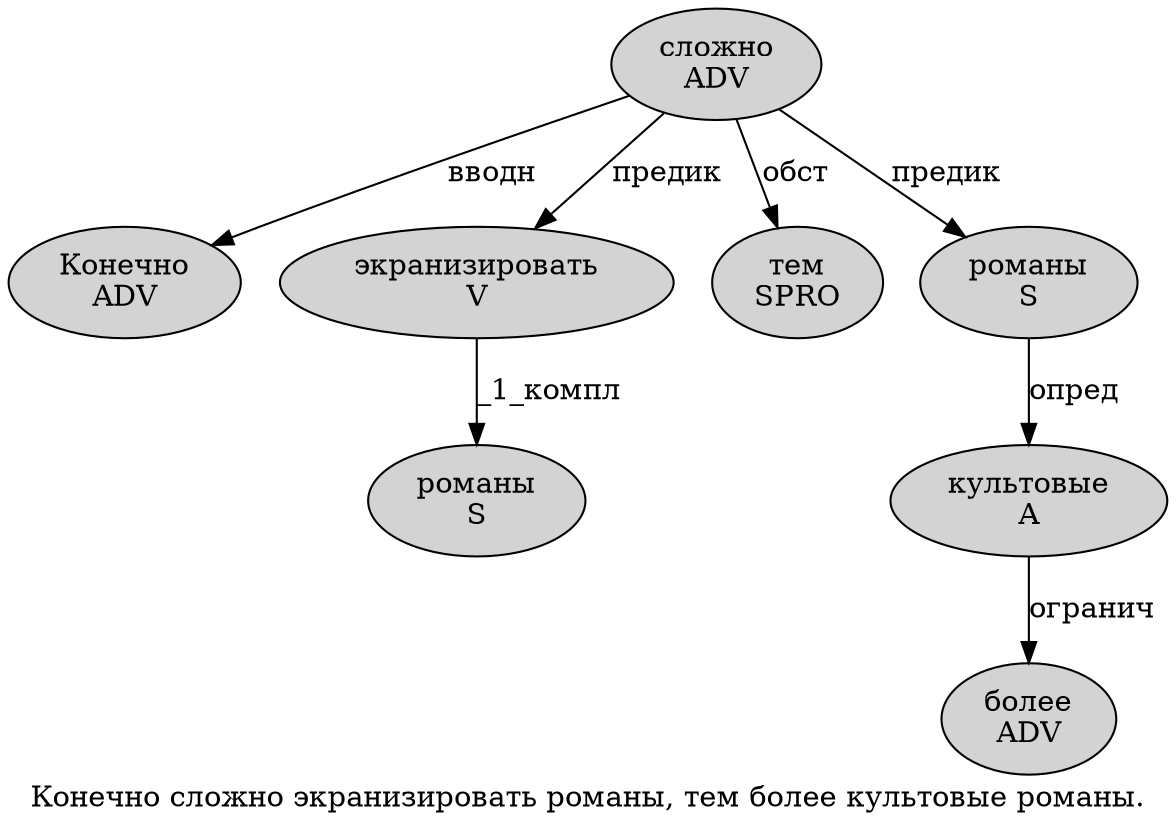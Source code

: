 digraph SENTENCE_3927 {
	graph [label="Конечно сложно экранизировать романы, тем более культовые романы."]
	node [style=filled]
		0 [label="Конечно
ADV" color="" fillcolor=lightgray penwidth=1 shape=ellipse]
		1 [label="сложно
ADV" color="" fillcolor=lightgray penwidth=1 shape=ellipse]
		2 [label="экранизировать
V" color="" fillcolor=lightgray penwidth=1 shape=ellipse]
		3 [label="романы
S" color="" fillcolor=lightgray penwidth=1 shape=ellipse]
		5 [label="тем
SPRO" color="" fillcolor=lightgray penwidth=1 shape=ellipse]
		6 [label="более
ADV" color="" fillcolor=lightgray penwidth=1 shape=ellipse]
		7 [label="культовые
A" color="" fillcolor=lightgray penwidth=1 shape=ellipse]
		8 [label="романы
S" color="" fillcolor=lightgray penwidth=1 shape=ellipse]
			7 -> 6 [label="огранич"]
			1 -> 0 [label="вводн"]
			1 -> 2 [label="предик"]
			1 -> 5 [label="обст"]
			1 -> 8 [label="предик"]
			8 -> 7 [label="опред"]
			2 -> 3 [label="_1_компл"]
}